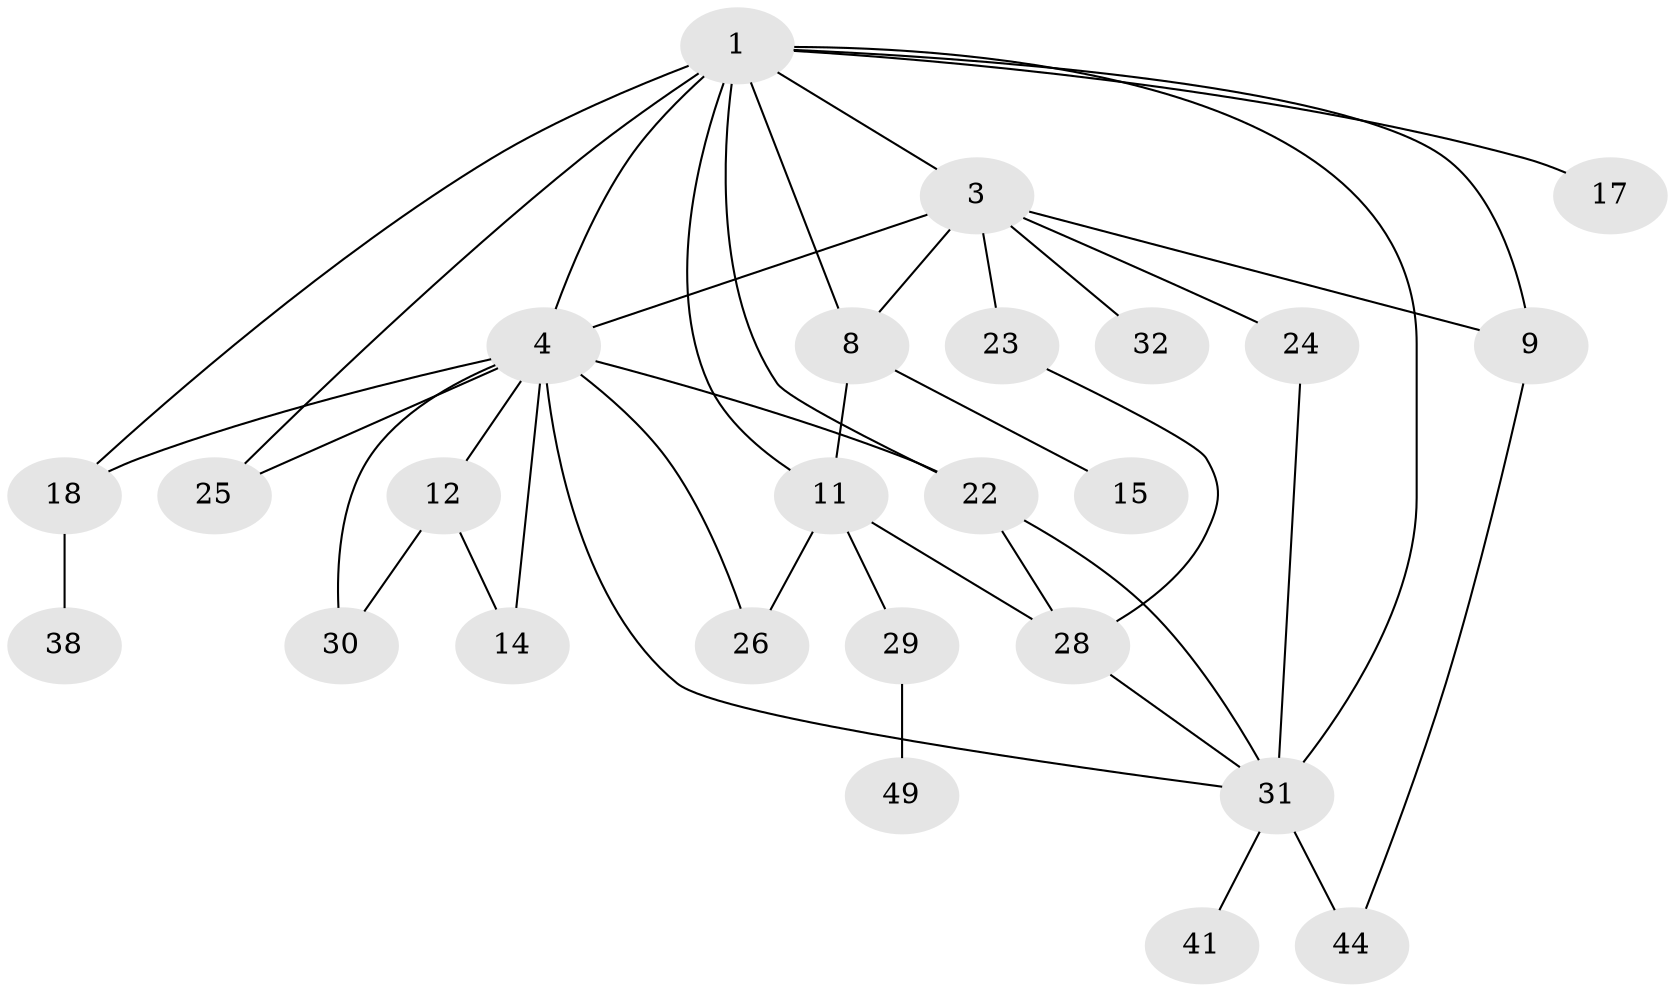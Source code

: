 // original degree distribution, {5: 0.058823529411764705, 3: 0.27450980392156865, 6: 0.058823529411764705, 7: 0.0196078431372549, 4: 0.11764705882352941, 2: 0.3137254901960784, 1: 0.1568627450980392}
// Generated by graph-tools (version 1.1) at 2025/16/03/04/25 18:16:53]
// undirected, 25 vertices, 41 edges
graph export_dot {
graph [start="1"]
  node [color=gray90,style=filled];
  1 [super="+2+7"];
  3 [super="+6"];
  4 [super="+10+36+46+5"];
  8 [super="+13"];
  9 [super="+48"];
  11 [super="+47"];
  12 [super="+19+16"];
  14;
  15;
  17;
  18;
  22;
  23;
  24;
  25 [super="+37+27"];
  26;
  28 [super="+42"];
  29 [super="+35"];
  30;
  31 [super="+33"];
  32;
  38;
  41;
  44;
  49 [super="+50"];
  1 -- 9;
  1 -- 18;
  1 -- 31;
  1 -- 3;
  1 -- 4 [weight=2];
  1 -- 17;
  1 -- 22;
  1 -- 8;
  1 -- 25;
  1 -- 11;
  3 -- 4 [weight=2];
  3 -- 23;
  3 -- 32 [weight=2];
  3 -- 8 [weight=2];
  3 -- 24;
  3 -- 9;
  4 -- 12;
  4 -- 14;
  4 -- 22;
  4 -- 30;
  4 -- 18;
  4 -- 26;
  4 -- 31;
  4 -- 25;
  8 -- 11;
  8 -- 15;
  9 -- 44;
  11 -- 29;
  11 -- 26;
  11 -- 28;
  12 -- 14;
  12 -- 30;
  18 -- 38;
  22 -- 28;
  22 -- 31;
  23 -- 28;
  24 -- 31;
  28 -- 31;
  29 -- 49;
  31 -- 41;
  31 -- 44 [weight=2];
}
